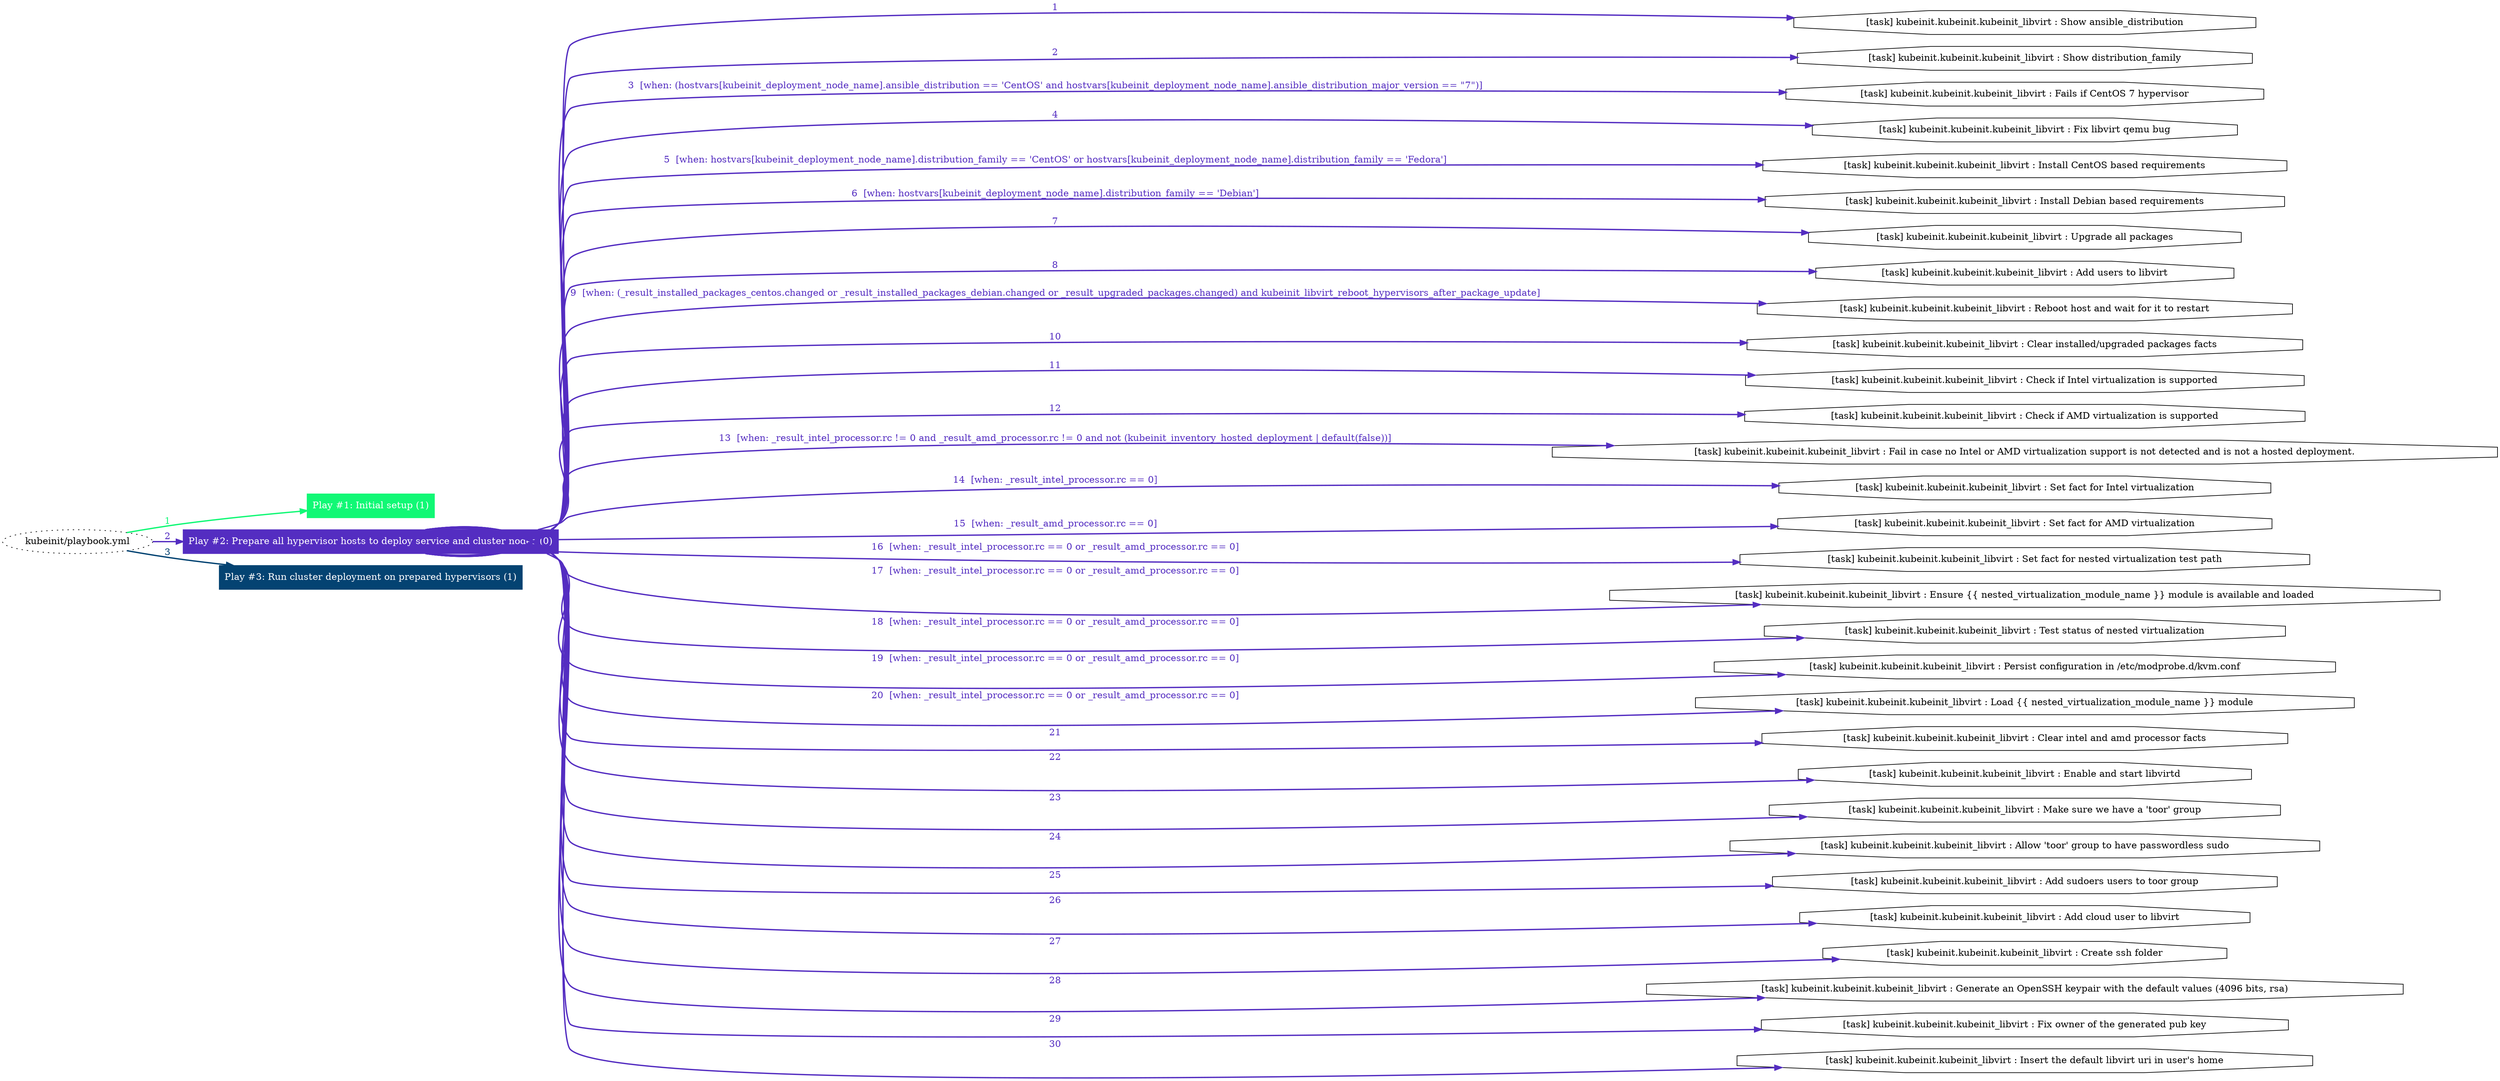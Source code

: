 digraph "kubeinit/playbook.yml "{
	graph [concentrate=true ordering=in rankdir=LR ratio=fill]
	edge [esep=5 sep=10]
	"kubeinit/playbook.yml" [id=root_node style=dotted]
	subgraph "Play #1: Initial setup (1) "{
		"Play #1: Initial setup (1)" [color="#11f875" fontcolor="#ffffff" id="play_46f6c406-a966-4721-b5db-4086173007e2" shape=box style=filled tooltip=localhost]
		"kubeinit/playbook.yml" -> "Play #1: Initial setup (1)" [label=1 color="#11f875" fontcolor="#11f875" id="edge_484fadcf-1080-41f8-8852-d5f172e89b34" style=bold]
	}
	subgraph "Play #2: Prepare all hypervisor hosts to deploy service and cluster nodes (0) "{
		"Play #2: Prepare all hypervisor hosts to deploy service and cluster nodes (0)" [color="#542dc1" fontcolor="#ffffff" id="play_300d1874-d31c-4f5e-83ef-a93a7115f7fe" shape=box style=filled tooltip=""]
		"kubeinit/playbook.yml" -> "Play #2: Prepare all hypervisor hosts to deploy service and cluster nodes (0)" [label=2 color="#542dc1" fontcolor="#542dc1" id="edge_907979b3-3e30-40d2-89b4-b5b93f3d6761" style=bold]
		"task_d8165409-6c9a-49ad-9d74-8d803346ee3d" [label="[task] kubeinit.kubeinit.kubeinit_libvirt : Show ansible_distribution" id="task_d8165409-6c9a-49ad-9d74-8d803346ee3d" shape=octagon tooltip="[task] kubeinit.kubeinit.kubeinit_libvirt : Show ansible_distribution"]
		"Play #2: Prepare all hypervisor hosts to deploy service and cluster nodes (0)" -> "task_d8165409-6c9a-49ad-9d74-8d803346ee3d" [label=1 color="#542dc1" fontcolor="#542dc1" id="edge_2e809d22-675d-426a-9864-efa7ca63e453" style=bold]
		"task_7452067f-f7ed-41b4-a174-e3f1dc542c41" [label="[task] kubeinit.kubeinit.kubeinit_libvirt : Show distribution_family" id="task_7452067f-f7ed-41b4-a174-e3f1dc542c41" shape=octagon tooltip="[task] kubeinit.kubeinit.kubeinit_libvirt : Show distribution_family"]
		"Play #2: Prepare all hypervisor hosts to deploy service and cluster nodes (0)" -> "task_7452067f-f7ed-41b4-a174-e3f1dc542c41" [label=2 color="#542dc1" fontcolor="#542dc1" id="edge_2e9d6b7c-ef8e-4050-8db0-c3a24857ac48" style=bold]
		"task_e970faff-907c-4637-86cf-55bedd7bce1b" [label="[task] kubeinit.kubeinit.kubeinit_libvirt : Fails if CentOS 7 hypervisor" id="task_e970faff-907c-4637-86cf-55bedd7bce1b" shape=octagon tooltip="[task] kubeinit.kubeinit.kubeinit_libvirt : Fails if CentOS 7 hypervisor"]
		"Play #2: Prepare all hypervisor hosts to deploy service and cluster nodes (0)" -> "task_e970faff-907c-4637-86cf-55bedd7bce1b" [label="3  [when: (hostvars[kubeinit_deployment_node_name].ansible_distribution == 'CentOS' and hostvars[kubeinit_deployment_node_name].ansible_distribution_major_version == \"7\")]" color="#542dc1" fontcolor="#542dc1" id="edge_538b7892-51ca-419b-baf5-556b95d9f13a" style=bold]
		"task_a344b4b9-0e0f-417c-ae6c-86ed786fd472" [label="[task] kubeinit.kubeinit.kubeinit_libvirt : Fix libvirt qemu bug" id="task_a344b4b9-0e0f-417c-ae6c-86ed786fd472" shape=octagon tooltip="[task] kubeinit.kubeinit.kubeinit_libvirt : Fix libvirt qemu bug"]
		"Play #2: Prepare all hypervisor hosts to deploy service and cluster nodes (0)" -> "task_a344b4b9-0e0f-417c-ae6c-86ed786fd472" [label=4 color="#542dc1" fontcolor="#542dc1" id="edge_0569c971-97d0-42ff-a6fd-571e100540bd" style=bold]
		"task_2ae331c7-488e-4b1b-aafb-e8c1c5ca24fd" [label="[task] kubeinit.kubeinit.kubeinit_libvirt : Install CentOS based requirements" id="task_2ae331c7-488e-4b1b-aafb-e8c1c5ca24fd" shape=octagon tooltip="[task] kubeinit.kubeinit.kubeinit_libvirt : Install CentOS based requirements"]
		"Play #2: Prepare all hypervisor hosts to deploy service and cluster nodes (0)" -> "task_2ae331c7-488e-4b1b-aafb-e8c1c5ca24fd" [label="5  [when: hostvars[kubeinit_deployment_node_name].distribution_family == 'CentOS' or hostvars[kubeinit_deployment_node_name].distribution_family == 'Fedora']" color="#542dc1" fontcolor="#542dc1" id="edge_f82ce5a9-9869-4be6-81a7-58ed7b99879b" style=bold]
		"task_4891d0eb-d712-44c6-bcef-a8ef66fc8615" [label="[task] kubeinit.kubeinit.kubeinit_libvirt : Install Debian based requirements" id="task_4891d0eb-d712-44c6-bcef-a8ef66fc8615" shape=octagon tooltip="[task] kubeinit.kubeinit.kubeinit_libvirt : Install Debian based requirements"]
		"Play #2: Prepare all hypervisor hosts to deploy service and cluster nodes (0)" -> "task_4891d0eb-d712-44c6-bcef-a8ef66fc8615" [label="6  [when: hostvars[kubeinit_deployment_node_name].distribution_family == 'Debian']" color="#542dc1" fontcolor="#542dc1" id="edge_9a2af8f5-ee8c-47fe-abdd-23bf386b6b1d" style=bold]
		"task_09baa434-9bf2-43bb-9231-64683c2dcb24" [label="[task] kubeinit.kubeinit.kubeinit_libvirt : Upgrade all packages" id="task_09baa434-9bf2-43bb-9231-64683c2dcb24" shape=octagon tooltip="[task] kubeinit.kubeinit.kubeinit_libvirt : Upgrade all packages"]
		"Play #2: Prepare all hypervisor hosts to deploy service and cluster nodes (0)" -> "task_09baa434-9bf2-43bb-9231-64683c2dcb24" [label=7 color="#542dc1" fontcolor="#542dc1" id="edge_703bb1c8-5a68-456e-9c0b-2aa9aba8db1e" style=bold]
		"task_81bf853e-80d7-4108-abc5-cfbb8da90631" [label="[task] kubeinit.kubeinit.kubeinit_libvirt : Add users to libvirt" id="task_81bf853e-80d7-4108-abc5-cfbb8da90631" shape=octagon tooltip="[task] kubeinit.kubeinit.kubeinit_libvirt : Add users to libvirt"]
		"Play #2: Prepare all hypervisor hosts to deploy service and cluster nodes (0)" -> "task_81bf853e-80d7-4108-abc5-cfbb8da90631" [label=8 color="#542dc1" fontcolor="#542dc1" id="edge_6b6fbf59-b6fd-475b-a78c-34b3e23adf91" style=bold]
		"task_ee432a23-16d5-417e-84e8-d09ed549c0f0" [label="[task] kubeinit.kubeinit.kubeinit_libvirt : Reboot host and wait for it to restart" id="task_ee432a23-16d5-417e-84e8-d09ed549c0f0" shape=octagon tooltip="[task] kubeinit.kubeinit.kubeinit_libvirt : Reboot host and wait for it to restart"]
		"Play #2: Prepare all hypervisor hosts to deploy service and cluster nodes (0)" -> "task_ee432a23-16d5-417e-84e8-d09ed549c0f0" [label="9  [when: (_result_installed_packages_centos.changed or _result_installed_packages_debian.changed or _result_upgraded_packages.changed) and kubeinit_libvirt_reboot_hypervisors_after_package_update]" color="#542dc1" fontcolor="#542dc1" id="edge_691324bd-82e1-4ce7-9852-d864722aca0a" style=bold]
		"task_3a6743e3-502d-48e1-bb36-421e318fe058" [label="[task] kubeinit.kubeinit.kubeinit_libvirt : Clear installed/upgraded packages facts" id="task_3a6743e3-502d-48e1-bb36-421e318fe058" shape=octagon tooltip="[task] kubeinit.kubeinit.kubeinit_libvirt : Clear installed/upgraded packages facts"]
		"Play #2: Prepare all hypervisor hosts to deploy service and cluster nodes (0)" -> "task_3a6743e3-502d-48e1-bb36-421e318fe058" [label=10 color="#542dc1" fontcolor="#542dc1" id="edge_a8eab686-053c-44c0-b51a-0f3d42daa076" style=bold]
		"task_20d25c7b-e70d-48fe-be4b-406660358897" [label="[task] kubeinit.kubeinit.kubeinit_libvirt : Check if Intel virtualization is supported" id="task_20d25c7b-e70d-48fe-be4b-406660358897" shape=octagon tooltip="[task] kubeinit.kubeinit.kubeinit_libvirt : Check if Intel virtualization is supported"]
		"Play #2: Prepare all hypervisor hosts to deploy service and cluster nodes (0)" -> "task_20d25c7b-e70d-48fe-be4b-406660358897" [label=11 color="#542dc1" fontcolor="#542dc1" id="edge_7c1e1160-11a1-41f1-8147-37dfb8157aea" style=bold]
		"task_c7dd0d58-cada-4f5a-8b91-f8ba2de2e788" [label="[task] kubeinit.kubeinit.kubeinit_libvirt : Check if AMD virtualization is supported" id="task_c7dd0d58-cada-4f5a-8b91-f8ba2de2e788" shape=octagon tooltip="[task] kubeinit.kubeinit.kubeinit_libvirt : Check if AMD virtualization is supported"]
		"Play #2: Prepare all hypervisor hosts to deploy service and cluster nodes (0)" -> "task_c7dd0d58-cada-4f5a-8b91-f8ba2de2e788" [label=12 color="#542dc1" fontcolor="#542dc1" id="edge_01731cc7-ff56-4999-90e3-01522e728f10" style=bold]
		"task_072d9272-5a3c-46a1-9c43-b773c4c289ea" [label="[task] kubeinit.kubeinit.kubeinit_libvirt : Fail in case no Intel or AMD virtualization support is not detected and is not a hosted deployment." id="task_072d9272-5a3c-46a1-9c43-b773c4c289ea" shape=octagon tooltip="[task] kubeinit.kubeinit.kubeinit_libvirt : Fail in case no Intel or AMD virtualization support is not detected and is not a hosted deployment."]
		"Play #2: Prepare all hypervisor hosts to deploy service and cluster nodes (0)" -> "task_072d9272-5a3c-46a1-9c43-b773c4c289ea" [label="13  [when: _result_intel_processor.rc != 0 and _result_amd_processor.rc != 0 and not (kubeinit_inventory_hosted_deployment | default(false))]" color="#542dc1" fontcolor="#542dc1" id="edge_dbc16e90-4993-46ba-8db0-519ab9c5aac4" style=bold]
		"task_99ab1a59-7927-48ff-ab4b-0e3d3a2096ce" [label="[task] kubeinit.kubeinit.kubeinit_libvirt : Set fact for Intel virtualization" id="task_99ab1a59-7927-48ff-ab4b-0e3d3a2096ce" shape=octagon tooltip="[task] kubeinit.kubeinit.kubeinit_libvirt : Set fact for Intel virtualization"]
		"Play #2: Prepare all hypervisor hosts to deploy service and cluster nodes (0)" -> "task_99ab1a59-7927-48ff-ab4b-0e3d3a2096ce" [label="14  [when: _result_intel_processor.rc == 0]" color="#542dc1" fontcolor="#542dc1" id="edge_ec7db71d-1137-4966-8415-41daea4cc37e" style=bold]
		"task_3daa7685-b77f-4663-b14a-bd2f477c8809" [label="[task] kubeinit.kubeinit.kubeinit_libvirt : Set fact for AMD virtualization" id="task_3daa7685-b77f-4663-b14a-bd2f477c8809" shape=octagon tooltip="[task] kubeinit.kubeinit.kubeinit_libvirt : Set fact for AMD virtualization"]
		"Play #2: Prepare all hypervisor hosts to deploy service and cluster nodes (0)" -> "task_3daa7685-b77f-4663-b14a-bd2f477c8809" [label="15  [when: _result_amd_processor.rc == 0]" color="#542dc1" fontcolor="#542dc1" id="edge_2c507a49-0ea5-4b15-ace0-ddcaa8041a7a" style=bold]
		"task_d9664126-aa9a-4dcf-be22-b53adab44155" [label="[task] kubeinit.kubeinit.kubeinit_libvirt : Set fact for nested virtualization test path" id="task_d9664126-aa9a-4dcf-be22-b53adab44155" shape=octagon tooltip="[task] kubeinit.kubeinit.kubeinit_libvirt : Set fact for nested virtualization test path"]
		"Play #2: Prepare all hypervisor hosts to deploy service and cluster nodes (0)" -> "task_d9664126-aa9a-4dcf-be22-b53adab44155" [label="16  [when: _result_intel_processor.rc == 0 or _result_amd_processor.rc == 0]" color="#542dc1" fontcolor="#542dc1" id="edge_a9617c02-cf1d-4aa5-ac4e-148c64b647aa" style=bold]
		"task_ce1b4bed-7b11-4e42-b9ce-26f8a1da9dbd" [label="[task] kubeinit.kubeinit.kubeinit_libvirt : Ensure {{ nested_virtualization_module_name }} module is available and loaded" id="task_ce1b4bed-7b11-4e42-b9ce-26f8a1da9dbd" shape=octagon tooltip="[task] kubeinit.kubeinit.kubeinit_libvirt : Ensure {{ nested_virtualization_module_name }} module is available and loaded"]
		"Play #2: Prepare all hypervisor hosts to deploy service and cluster nodes (0)" -> "task_ce1b4bed-7b11-4e42-b9ce-26f8a1da9dbd" [label="17  [when: _result_intel_processor.rc == 0 or _result_amd_processor.rc == 0]" color="#542dc1" fontcolor="#542dc1" id="edge_3f84443c-83dd-4a13-a356-9821b9af7779" style=bold]
		"task_7ecc3d94-682e-46b3-8e3a-8d4327b8594f" [label="[task] kubeinit.kubeinit.kubeinit_libvirt : Test status of nested virtualization" id="task_7ecc3d94-682e-46b3-8e3a-8d4327b8594f" shape=octagon tooltip="[task] kubeinit.kubeinit.kubeinit_libvirt : Test status of nested virtualization"]
		"Play #2: Prepare all hypervisor hosts to deploy service and cluster nodes (0)" -> "task_7ecc3d94-682e-46b3-8e3a-8d4327b8594f" [label="18  [when: _result_intel_processor.rc == 0 or _result_amd_processor.rc == 0]" color="#542dc1" fontcolor="#542dc1" id="edge_39e3449d-60fa-4157-823f-63600f14f6f9" style=bold]
		"task_1c10da03-90ff-45df-8397-c2f0f06b458a" [label="[task] kubeinit.kubeinit.kubeinit_libvirt : Persist configuration in /etc/modprobe.d/kvm.conf" id="task_1c10da03-90ff-45df-8397-c2f0f06b458a" shape=octagon tooltip="[task] kubeinit.kubeinit.kubeinit_libvirt : Persist configuration in /etc/modprobe.d/kvm.conf"]
		"Play #2: Prepare all hypervisor hosts to deploy service and cluster nodes (0)" -> "task_1c10da03-90ff-45df-8397-c2f0f06b458a" [label="19  [when: _result_intel_processor.rc == 0 or _result_amd_processor.rc == 0]" color="#542dc1" fontcolor="#542dc1" id="edge_e2d9cfc3-1638-46b6-8cc6-e2b9d819d528" style=bold]
		"task_f43fccfc-b28d-4fbb-ba8a-fdcf171aea03" [label="[task] kubeinit.kubeinit.kubeinit_libvirt : Load {{ nested_virtualization_module_name }} module" id="task_f43fccfc-b28d-4fbb-ba8a-fdcf171aea03" shape=octagon tooltip="[task] kubeinit.kubeinit.kubeinit_libvirt : Load {{ nested_virtualization_module_name }} module"]
		"Play #2: Prepare all hypervisor hosts to deploy service and cluster nodes (0)" -> "task_f43fccfc-b28d-4fbb-ba8a-fdcf171aea03" [label="20  [when: _result_intel_processor.rc == 0 or _result_amd_processor.rc == 0]" color="#542dc1" fontcolor="#542dc1" id="edge_ad40c47d-d0a7-42d6-8227-d79d2e920c0c" style=bold]
		"task_d05278ca-ded7-4983-984a-f279fa6d07d5" [label="[task] kubeinit.kubeinit.kubeinit_libvirt : Clear intel and amd processor facts" id="task_d05278ca-ded7-4983-984a-f279fa6d07d5" shape=octagon tooltip="[task] kubeinit.kubeinit.kubeinit_libvirt : Clear intel and amd processor facts"]
		"Play #2: Prepare all hypervisor hosts to deploy service and cluster nodes (0)" -> "task_d05278ca-ded7-4983-984a-f279fa6d07d5" [label=21 color="#542dc1" fontcolor="#542dc1" id="edge_f57e60fd-eb83-4e3a-bf62-e551bf508524" style=bold]
		"task_9b2da348-7556-404c-a597-9a99a2d371cc" [label="[task] kubeinit.kubeinit.kubeinit_libvirt : Enable and start libvirtd" id="task_9b2da348-7556-404c-a597-9a99a2d371cc" shape=octagon tooltip="[task] kubeinit.kubeinit.kubeinit_libvirt : Enable and start libvirtd"]
		"Play #2: Prepare all hypervisor hosts to deploy service and cluster nodes (0)" -> "task_9b2da348-7556-404c-a597-9a99a2d371cc" [label=22 color="#542dc1" fontcolor="#542dc1" id="edge_075846c4-6465-4f1d-8dd0-5b88d4faead4" style=bold]
		"task_138c3bb3-de0c-4a20-a1a9-1526f7b02ceb" [label="[task] kubeinit.kubeinit.kubeinit_libvirt : Make sure we have a 'toor' group" id="task_138c3bb3-de0c-4a20-a1a9-1526f7b02ceb" shape=octagon tooltip="[task] kubeinit.kubeinit.kubeinit_libvirt : Make sure we have a 'toor' group"]
		"Play #2: Prepare all hypervisor hosts to deploy service and cluster nodes (0)" -> "task_138c3bb3-de0c-4a20-a1a9-1526f7b02ceb" [label=23 color="#542dc1" fontcolor="#542dc1" id="edge_da3fb2ad-75dc-4241-bbad-b9304e0c6e52" style=bold]
		"task_2a6f3092-720c-47d2-ba01-febce9ff0b1d" [label="[task] kubeinit.kubeinit.kubeinit_libvirt : Allow 'toor' group to have passwordless sudo" id="task_2a6f3092-720c-47d2-ba01-febce9ff0b1d" shape=octagon tooltip="[task] kubeinit.kubeinit.kubeinit_libvirt : Allow 'toor' group to have passwordless sudo"]
		"Play #2: Prepare all hypervisor hosts to deploy service and cluster nodes (0)" -> "task_2a6f3092-720c-47d2-ba01-febce9ff0b1d" [label=24 color="#542dc1" fontcolor="#542dc1" id="edge_2ca43b64-a9b1-401f-b825-863c3cd65a27" style=bold]
		"task_5900af57-5d9f-43cd-83e1-7c34ecb59bc5" [label="[task] kubeinit.kubeinit.kubeinit_libvirt : Add sudoers users to toor group" id="task_5900af57-5d9f-43cd-83e1-7c34ecb59bc5" shape=octagon tooltip="[task] kubeinit.kubeinit.kubeinit_libvirt : Add sudoers users to toor group"]
		"Play #2: Prepare all hypervisor hosts to deploy service and cluster nodes (0)" -> "task_5900af57-5d9f-43cd-83e1-7c34ecb59bc5" [label=25 color="#542dc1" fontcolor="#542dc1" id="edge_c4465af2-3e60-4ca5-8671-09ec335282c7" style=bold]
		"task_705eb80f-33ca-4400-9cb2-3795bec7b7ac" [label="[task] kubeinit.kubeinit.kubeinit_libvirt : Add cloud user to libvirt" id="task_705eb80f-33ca-4400-9cb2-3795bec7b7ac" shape=octagon tooltip="[task] kubeinit.kubeinit.kubeinit_libvirt : Add cloud user to libvirt"]
		"Play #2: Prepare all hypervisor hosts to deploy service and cluster nodes (0)" -> "task_705eb80f-33ca-4400-9cb2-3795bec7b7ac" [label=26 color="#542dc1" fontcolor="#542dc1" id="edge_ee5e4d3c-9130-4f4e-aebc-a5b14861d755" style=bold]
		"task_d372704b-3555-416b-824d-49746acb44ab" [label="[task] kubeinit.kubeinit.kubeinit_libvirt : Create ssh folder" id="task_d372704b-3555-416b-824d-49746acb44ab" shape=octagon tooltip="[task] kubeinit.kubeinit.kubeinit_libvirt : Create ssh folder"]
		"Play #2: Prepare all hypervisor hosts to deploy service and cluster nodes (0)" -> "task_d372704b-3555-416b-824d-49746acb44ab" [label=27 color="#542dc1" fontcolor="#542dc1" id="edge_d007a184-bc41-41ab-b01a-4745c0039d23" style=bold]
		"task_df0b5dd4-416f-4fc8-afbd-5d58efda744d" [label="[task] kubeinit.kubeinit.kubeinit_libvirt : Generate an OpenSSH keypair with the default values (4096 bits, rsa)" id="task_df0b5dd4-416f-4fc8-afbd-5d58efda744d" shape=octagon tooltip="[task] kubeinit.kubeinit.kubeinit_libvirt : Generate an OpenSSH keypair with the default values (4096 bits, rsa)"]
		"Play #2: Prepare all hypervisor hosts to deploy service and cluster nodes (0)" -> "task_df0b5dd4-416f-4fc8-afbd-5d58efda744d" [label=28 color="#542dc1" fontcolor="#542dc1" id="edge_6aa73daa-2100-4c79-94eb-dd7bf262a8b8" style=bold]
		"task_3ad6d1fe-ea7b-45c0-9e58-8cf64c6ff0bd" [label="[task] kubeinit.kubeinit.kubeinit_libvirt : Fix owner of the generated pub key" id="task_3ad6d1fe-ea7b-45c0-9e58-8cf64c6ff0bd" shape=octagon tooltip="[task] kubeinit.kubeinit.kubeinit_libvirt : Fix owner of the generated pub key"]
		"Play #2: Prepare all hypervisor hosts to deploy service and cluster nodes (0)" -> "task_3ad6d1fe-ea7b-45c0-9e58-8cf64c6ff0bd" [label=29 color="#542dc1" fontcolor="#542dc1" id="edge_aa7b072c-de2b-44b3-9409-a88b7769b80b" style=bold]
		"task_ae6b8a5e-12dd-4ba8-b262-538674b33144" [label="[task] kubeinit.kubeinit.kubeinit_libvirt : Insert the default libvirt uri in user's home" id="task_ae6b8a5e-12dd-4ba8-b262-538674b33144" shape=octagon tooltip="[task] kubeinit.kubeinit.kubeinit_libvirt : Insert the default libvirt uri in user's home"]
		"Play #2: Prepare all hypervisor hosts to deploy service and cluster nodes (0)" -> "task_ae6b8a5e-12dd-4ba8-b262-538674b33144" [label=30 color="#542dc1" fontcolor="#542dc1" id="edge_a1d15f89-5cb9-4e06-8da1-aeda1d24aa9c" style=bold]
	}
	subgraph "Play #3: Run cluster deployment on prepared hypervisors (1) "{
		"Play #3: Run cluster deployment on prepared hypervisors (1)" [color="#044372" fontcolor="#ffffff" id="play_aabe25d9-e596-4474-9d22-6640dd7fa846" shape=box style=filled tooltip=localhost]
		"kubeinit/playbook.yml" -> "Play #3: Run cluster deployment on prepared hypervisors (1)" [label=3 color="#044372" fontcolor="#044372" id="edge_003be698-c973-4014-b9c8-b8a75ae0a9f8" style=bold]
	}
}
